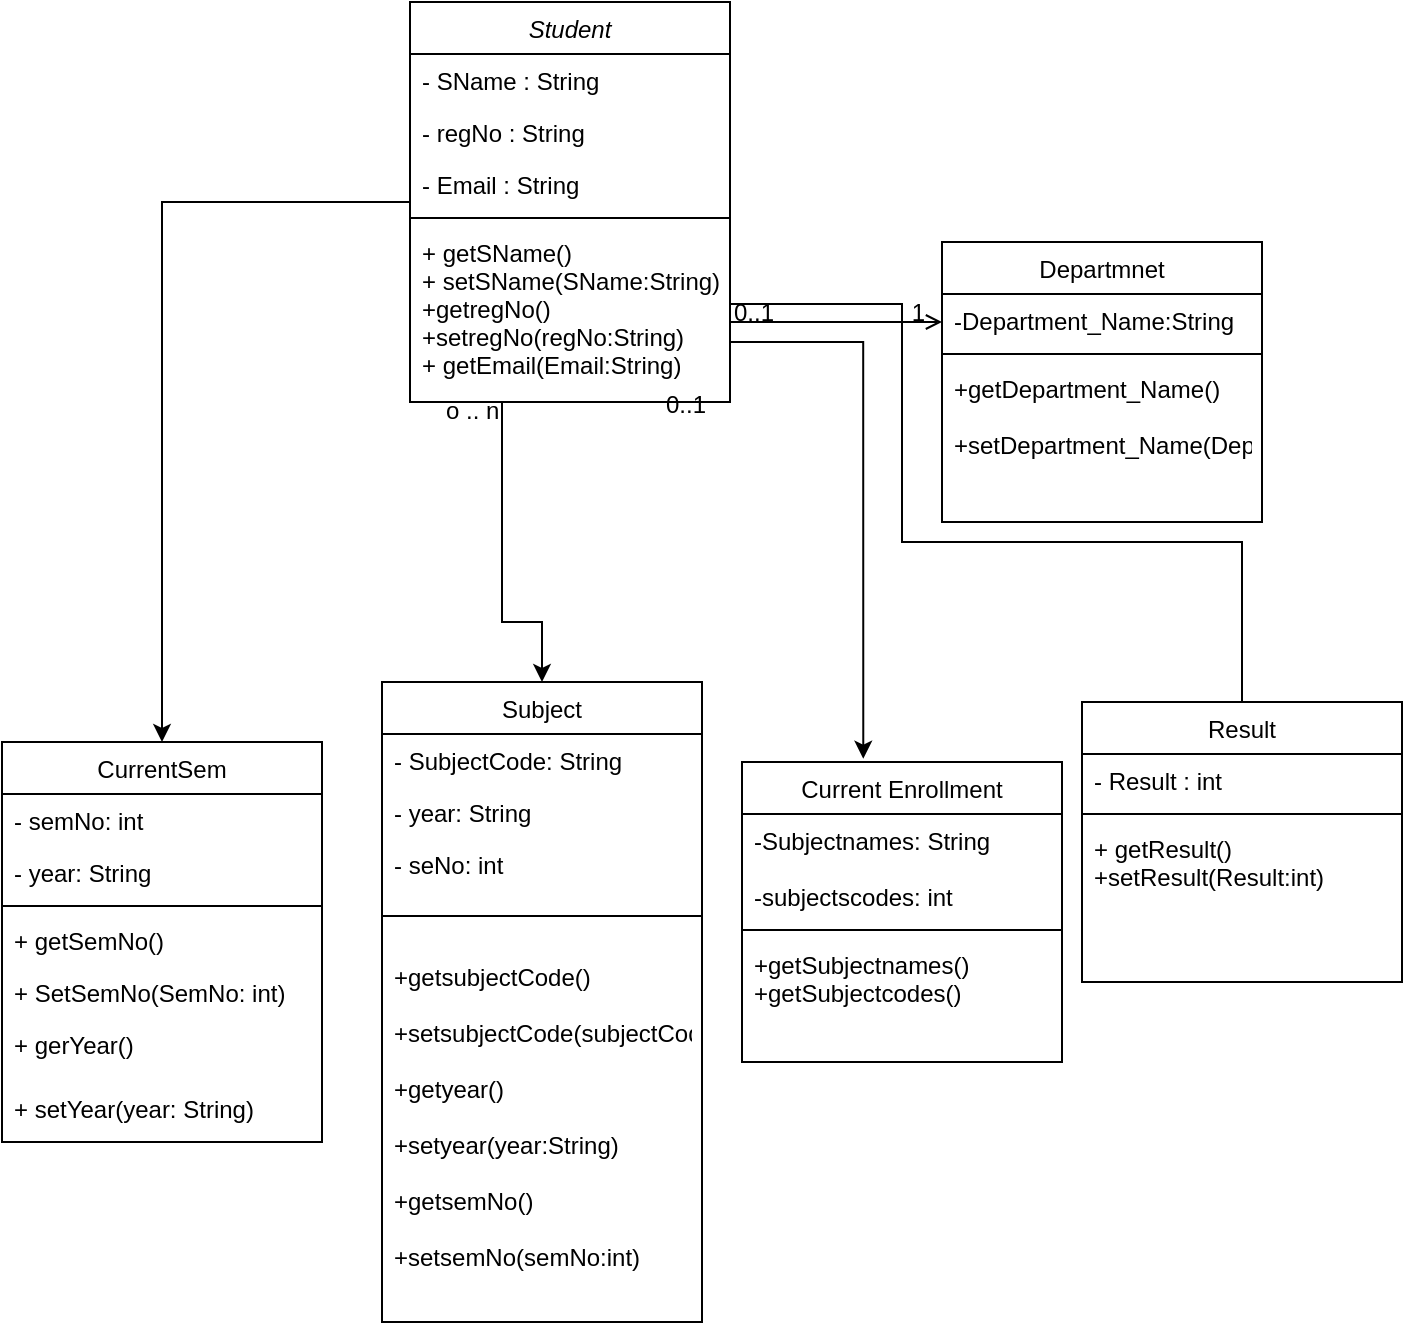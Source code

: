 <mxfile version="24.4.4" type="github">
  <diagram id="C5RBs43oDa-KdzZeNtuy" name="Page-1">
    <mxGraphModel dx="1134" dy="668" grid="1" gridSize="10" guides="1" tooltips="1" connect="1" arrows="1" fold="1" page="1" pageScale="1" pageWidth="827" pageHeight="1169" math="0" shadow="0">
      <root>
        <mxCell id="WIyWlLk6GJQsqaUBKTNV-0" />
        <mxCell id="WIyWlLk6GJQsqaUBKTNV-1" parent="WIyWlLk6GJQsqaUBKTNV-0" />
        <mxCell id="XukMJQrTDiA6U_ADbS70-37" style="edgeStyle=orthogonalEdgeStyle;rounded=0;orthogonalLoop=1;jettySize=auto;html=1;entryX=0.5;entryY=0;entryDx=0;entryDy=0;" edge="1" parent="WIyWlLk6GJQsqaUBKTNV-1" source="XukMJQrTDiA6U_ADbS70-40" target="XukMJQrTDiA6U_ADbS70-46">
          <mxGeometry relative="1" as="geometry" />
        </mxCell>
        <mxCell id="XukMJQrTDiA6U_ADbS70-38" style="edgeStyle=orthogonalEdgeStyle;rounded=0;orthogonalLoop=1;jettySize=auto;html=1;entryX=0.5;entryY=0;entryDx=0;entryDy=0;" edge="1" parent="WIyWlLk6GJQsqaUBKTNV-1" source="XukMJQrTDiA6U_ADbS70-40" target="XukMJQrTDiA6U_ADbS70-54">
          <mxGeometry relative="1" as="geometry">
            <Array as="points">
              <mxPoint x="310" y="370" />
              <mxPoint x="330" y="370" />
            </Array>
          </mxGeometry>
        </mxCell>
        <mxCell id="XukMJQrTDiA6U_ADbS70-39" style="edgeStyle=orthogonalEdgeStyle;rounded=0;orthogonalLoop=1;jettySize=auto;html=1;entryX=0.379;entryY=-0.011;entryDx=0;entryDy=0;entryPerimeter=0;" edge="1" parent="WIyWlLk6GJQsqaUBKTNV-1" source="XukMJQrTDiA6U_ADbS70-40" target="XukMJQrTDiA6U_ADbS70-70">
          <mxGeometry relative="1" as="geometry">
            <Array as="points">
              <mxPoint x="491" y="230" />
            </Array>
          </mxGeometry>
        </mxCell>
        <mxCell id="XukMJQrTDiA6U_ADbS70-40" value="Student" style="swimlane;fontStyle=2;align=center;verticalAlign=top;childLayout=stackLayout;horizontal=1;startSize=26;horizontalStack=0;resizeParent=1;resizeLast=0;collapsible=1;marginBottom=0;rounded=0;shadow=0;strokeWidth=1;" vertex="1" parent="WIyWlLk6GJQsqaUBKTNV-1">
          <mxGeometry x="264" y="60" width="160" height="200" as="geometry">
            <mxRectangle x="230" y="140" width="160" height="26" as="alternateBounds" />
          </mxGeometry>
        </mxCell>
        <mxCell id="XukMJQrTDiA6U_ADbS70-41" value="- SName : String" style="text;align=left;verticalAlign=top;spacingLeft=4;spacingRight=4;overflow=hidden;rotatable=0;points=[[0,0.5],[1,0.5]];portConstraint=eastwest;" vertex="1" parent="XukMJQrTDiA6U_ADbS70-40">
          <mxGeometry y="26" width="160" height="26" as="geometry" />
        </mxCell>
        <mxCell id="XukMJQrTDiA6U_ADbS70-42" value="- regNo : String" style="text;align=left;verticalAlign=top;spacingLeft=4;spacingRight=4;overflow=hidden;rotatable=0;points=[[0,0.5],[1,0.5]];portConstraint=eastwest;rounded=0;shadow=0;html=0;" vertex="1" parent="XukMJQrTDiA6U_ADbS70-40">
          <mxGeometry y="52" width="160" height="26" as="geometry" />
        </mxCell>
        <mxCell id="XukMJQrTDiA6U_ADbS70-43" value="- Email : String" style="text;align=left;verticalAlign=top;spacingLeft=4;spacingRight=4;overflow=hidden;rotatable=0;points=[[0,0.5],[1,0.5]];portConstraint=eastwest;rounded=0;shadow=0;html=0;" vertex="1" parent="XukMJQrTDiA6U_ADbS70-40">
          <mxGeometry y="78" width="160" height="26" as="geometry" />
        </mxCell>
        <mxCell id="XukMJQrTDiA6U_ADbS70-44" value="" style="line;html=1;strokeWidth=1;align=left;verticalAlign=middle;spacingTop=-1;spacingLeft=3;spacingRight=3;rotatable=0;labelPosition=right;points=[];portConstraint=eastwest;" vertex="1" parent="XukMJQrTDiA6U_ADbS70-40">
          <mxGeometry y="104" width="160" height="8" as="geometry" />
        </mxCell>
        <mxCell id="XukMJQrTDiA6U_ADbS70-45" value="+ getSName()&#xa;+ setSName(SName:String)&#xa;+getregNo()&#xa;+setregNo(regNo:String)&#xa;+ getEmail(Email:String)" style="text;align=left;verticalAlign=top;spacingLeft=4;spacingRight=4;overflow=hidden;rotatable=0;points=[[0,0.5],[1,0.5]];portConstraint=eastwest;" vertex="1" parent="XukMJQrTDiA6U_ADbS70-40">
          <mxGeometry y="112" width="160" height="78" as="geometry" />
        </mxCell>
        <mxCell id="XukMJQrTDiA6U_ADbS70-46" value="CurrentSem" style="swimlane;fontStyle=0;align=center;verticalAlign=top;childLayout=stackLayout;horizontal=1;startSize=26;horizontalStack=0;resizeParent=1;resizeLast=0;collapsible=1;marginBottom=0;rounded=0;shadow=0;strokeWidth=1;" vertex="1" parent="WIyWlLk6GJQsqaUBKTNV-1">
          <mxGeometry x="60" y="430" width="160" height="200" as="geometry">
            <mxRectangle x="130" y="380" width="160" height="26" as="alternateBounds" />
          </mxGeometry>
        </mxCell>
        <mxCell id="XukMJQrTDiA6U_ADbS70-47" value="- semNo: int" style="text;align=left;verticalAlign=top;spacingLeft=4;spacingRight=4;overflow=hidden;rotatable=0;points=[[0,0.5],[1,0.5]];portConstraint=eastwest;" vertex="1" parent="XukMJQrTDiA6U_ADbS70-46">
          <mxGeometry y="26" width="160" height="26" as="geometry" />
        </mxCell>
        <mxCell id="XukMJQrTDiA6U_ADbS70-48" value="- year: String" style="text;align=left;verticalAlign=top;spacingLeft=4;spacingRight=4;overflow=hidden;rotatable=0;points=[[0,0.5],[1,0.5]];portConstraint=eastwest;rounded=0;shadow=0;html=0;" vertex="1" parent="XukMJQrTDiA6U_ADbS70-46">
          <mxGeometry y="52" width="160" height="26" as="geometry" />
        </mxCell>
        <mxCell id="XukMJQrTDiA6U_ADbS70-49" value="" style="line;html=1;strokeWidth=1;align=left;verticalAlign=middle;spacingTop=-1;spacingLeft=3;spacingRight=3;rotatable=0;labelPosition=right;points=[];portConstraint=eastwest;" vertex="1" parent="XukMJQrTDiA6U_ADbS70-46">
          <mxGeometry y="78" width="160" height="8" as="geometry" />
        </mxCell>
        <mxCell id="XukMJQrTDiA6U_ADbS70-50" value="+ getSemNo()&#xa;" style="text;align=left;verticalAlign=top;spacingLeft=4;spacingRight=4;overflow=hidden;rotatable=0;points=[[0,0.5],[1,0.5]];portConstraint=eastwest;fontStyle=0" vertex="1" parent="XukMJQrTDiA6U_ADbS70-46">
          <mxGeometry y="86" width="160" height="26" as="geometry" />
        </mxCell>
        <mxCell id="XukMJQrTDiA6U_ADbS70-51" value="+ SetSemNo(SemNo: int)" style="text;align=left;verticalAlign=top;spacingLeft=4;spacingRight=4;overflow=hidden;rotatable=0;points=[[0,0.5],[1,0.5]];portConstraint=eastwest;fontStyle=0" vertex="1" parent="XukMJQrTDiA6U_ADbS70-46">
          <mxGeometry y="112" width="160" height="26" as="geometry" />
        </mxCell>
        <mxCell id="XukMJQrTDiA6U_ADbS70-52" value="+ gerYear()" style="text;align=left;verticalAlign=top;spacingLeft=4;spacingRight=4;overflow=hidden;rotatable=0;points=[[0,0.5],[1,0.5]];portConstraint=eastwest;fontStyle=0" vertex="1" parent="XukMJQrTDiA6U_ADbS70-46">
          <mxGeometry y="138" width="160" height="32" as="geometry" />
        </mxCell>
        <mxCell id="XukMJQrTDiA6U_ADbS70-53" value="+ setYear(year: String)" style="text;align=left;verticalAlign=top;spacingLeft=4;spacingRight=4;overflow=hidden;rotatable=0;points=[[0,0.5],[1,0.5]];portConstraint=eastwest;fontStyle=0" vertex="1" parent="XukMJQrTDiA6U_ADbS70-46">
          <mxGeometry y="170" width="160" height="26" as="geometry" />
        </mxCell>
        <mxCell id="XukMJQrTDiA6U_ADbS70-54" value="Subject" style="swimlane;fontStyle=0;align=center;verticalAlign=top;childLayout=stackLayout;horizontal=1;startSize=26;horizontalStack=0;resizeParent=1;resizeLast=0;collapsible=1;marginBottom=0;rounded=0;shadow=0;strokeWidth=1;" vertex="1" parent="WIyWlLk6GJQsqaUBKTNV-1">
          <mxGeometry x="250" y="400" width="160" height="320" as="geometry">
            <mxRectangle x="340" y="380" width="170" height="26" as="alternateBounds" />
          </mxGeometry>
        </mxCell>
        <mxCell id="XukMJQrTDiA6U_ADbS70-55" value="- SubjectCode: String" style="text;align=left;verticalAlign=top;spacingLeft=4;spacingRight=4;overflow=hidden;rotatable=0;points=[[0,0.5],[1,0.5]];portConstraint=eastwest;" vertex="1" parent="XukMJQrTDiA6U_ADbS70-54">
          <mxGeometry y="26" width="160" height="26" as="geometry" />
        </mxCell>
        <mxCell id="XukMJQrTDiA6U_ADbS70-56" value="- year: String" style="text;align=left;verticalAlign=top;spacingLeft=4;spacingRight=4;overflow=hidden;rotatable=0;points=[[0,0.5],[1,0.5]];portConstraint=eastwest;" vertex="1" parent="XukMJQrTDiA6U_ADbS70-54">
          <mxGeometry y="52" width="160" height="26" as="geometry" />
        </mxCell>
        <mxCell id="XukMJQrTDiA6U_ADbS70-57" value="- seNo: int" style="text;align=left;verticalAlign=top;spacingLeft=4;spacingRight=4;overflow=hidden;rotatable=0;points=[[0,0.5],[1,0.5]];portConstraint=eastwest;" vertex="1" parent="XukMJQrTDiA6U_ADbS70-54">
          <mxGeometry y="78" width="160" height="22" as="geometry" />
        </mxCell>
        <mxCell id="XukMJQrTDiA6U_ADbS70-58" value="" style="line;html=1;strokeWidth=1;align=left;verticalAlign=middle;spacingTop=-1;spacingLeft=3;spacingRight=3;rotatable=0;labelPosition=right;points=[];portConstraint=eastwest;" vertex="1" parent="XukMJQrTDiA6U_ADbS70-54">
          <mxGeometry y="100" width="160" height="34" as="geometry" />
        </mxCell>
        <mxCell id="XukMJQrTDiA6U_ADbS70-59" value="+getsubjectCode()&#xa;  &#xa;+setsubjectCode(subjectCode:String)&#xa;  &#xa;+getyear()&#xa;  &#xa;+setyear(year:String)&#xa;  &#xa;+getsemNo()&#xa;  &#xa;+setsemNo(semNo:int)&#xa;  &#xa; &#xa;&#xa;&#xa;" style="text;align=left;verticalAlign=top;spacingLeft=4;spacingRight=4;overflow=hidden;rotatable=0;points=[[0,0.5],[1,0.5]];portConstraint=eastwest;" vertex="1" parent="XukMJQrTDiA6U_ADbS70-54">
          <mxGeometry y="134" width="160" height="182" as="geometry" />
        </mxCell>
        <mxCell id="XukMJQrTDiA6U_ADbS70-60" value="Departmnet" style="swimlane;fontStyle=0;align=center;verticalAlign=top;childLayout=stackLayout;horizontal=1;startSize=26;horizontalStack=0;resizeParent=1;resizeLast=0;collapsible=1;marginBottom=0;rounded=0;shadow=0;strokeWidth=1;" vertex="1" parent="WIyWlLk6GJQsqaUBKTNV-1">
          <mxGeometry x="530" y="180" width="160" height="140" as="geometry">
            <mxRectangle x="550" y="140" width="160" height="26" as="alternateBounds" />
          </mxGeometry>
        </mxCell>
        <mxCell id="XukMJQrTDiA6U_ADbS70-61" value="-Department_Name:String" style="text;align=left;verticalAlign=top;spacingLeft=4;spacingRight=4;overflow=hidden;rotatable=0;points=[[0,0.5],[1,0.5]];portConstraint=eastwest;" vertex="1" parent="XukMJQrTDiA6U_ADbS70-60">
          <mxGeometry y="26" width="160" height="26" as="geometry" />
        </mxCell>
        <mxCell id="XukMJQrTDiA6U_ADbS70-62" value="" style="line;html=1;strokeWidth=1;align=left;verticalAlign=middle;spacingTop=-1;spacingLeft=3;spacingRight=3;rotatable=0;labelPosition=right;points=[];portConstraint=eastwest;" vertex="1" parent="XukMJQrTDiA6U_ADbS70-60">
          <mxGeometry y="52" width="160" height="8" as="geometry" />
        </mxCell>
        <mxCell id="XukMJQrTDiA6U_ADbS70-63" value="+getDepartment_Name()&#xa;&#xa;+setDepartment_Name(Department_Name:String)" style="text;align=left;verticalAlign=top;spacingLeft=4;spacingRight=4;overflow=hidden;rotatable=0;points=[[0,0.5],[1,0.5]];portConstraint=eastwest;" vertex="1" parent="XukMJQrTDiA6U_ADbS70-60">
          <mxGeometry y="60" width="160" height="80" as="geometry" />
        </mxCell>
        <mxCell id="XukMJQrTDiA6U_ADbS70-64" value="" style="endArrow=open;shadow=0;strokeWidth=1;rounded=0;curved=0;endFill=1;edgeStyle=elbowEdgeStyle;elbow=vertical;" edge="1" parent="WIyWlLk6GJQsqaUBKTNV-1" source="XukMJQrTDiA6U_ADbS70-40" target="XukMJQrTDiA6U_ADbS70-60">
          <mxGeometry x="0.5" y="41" relative="1" as="geometry">
            <mxPoint x="390" y="202" as="sourcePoint" />
            <mxPoint x="550" y="202" as="targetPoint" />
            <mxPoint x="-40" y="32" as="offset" />
          </mxGeometry>
        </mxCell>
        <mxCell id="XukMJQrTDiA6U_ADbS70-65" value="0..1" style="resizable=0;align=left;verticalAlign=bottom;labelBackgroundColor=none;fontSize=12;" connectable="0" vertex="1" parent="XukMJQrTDiA6U_ADbS70-64">
          <mxGeometry x="-1" relative="1" as="geometry">
            <mxPoint y="4" as="offset" />
          </mxGeometry>
        </mxCell>
        <mxCell id="XukMJQrTDiA6U_ADbS70-66" value="1" style="resizable=0;align=right;verticalAlign=bottom;labelBackgroundColor=none;fontSize=12;" connectable="0" vertex="1" parent="XukMJQrTDiA6U_ADbS70-64">
          <mxGeometry x="1" relative="1" as="geometry">
            <mxPoint x="-7" y="4" as="offset" />
          </mxGeometry>
        </mxCell>
        <mxCell id="XukMJQrTDiA6U_ADbS70-67" value="o .. n" style="resizable=0;align=left;verticalAlign=bottom;labelBackgroundColor=none;fontSize=12;" connectable="0" vertex="1" parent="WIyWlLk6GJQsqaUBKTNV-1">
          <mxGeometry x="390" y="170" as="geometry">
            <mxPoint x="-110" y="103" as="offset" />
          </mxGeometry>
        </mxCell>
        <mxCell id="XukMJQrTDiA6U_ADbS70-68" style="edgeStyle=orthogonalEdgeStyle;rounded=0;orthogonalLoop=1;jettySize=auto;html=1;exitX=1;exitY=0.5;exitDx=0;exitDy=0;entryX=0.5;entryY=0;entryDx=0;entryDy=0;" edge="1" parent="WIyWlLk6GJQsqaUBKTNV-1" source="XukMJQrTDiA6U_ADbS70-45">
          <mxGeometry relative="1" as="geometry">
            <mxPoint x="690" y="420" as="targetPoint" />
            <Array as="points">
              <mxPoint x="510" y="211" />
              <mxPoint x="510" y="330" />
              <mxPoint x="680" y="330" />
              <mxPoint x="680" y="420" />
            </Array>
          </mxGeometry>
        </mxCell>
        <mxCell id="XukMJQrTDiA6U_ADbS70-69" value="0..1" style="resizable=0;align=left;verticalAlign=bottom;labelBackgroundColor=none;fontSize=12;" connectable="0" vertex="1" parent="WIyWlLk6GJQsqaUBKTNV-1">
          <mxGeometry x="390" y="270" as="geometry" />
        </mxCell>
        <mxCell id="XukMJQrTDiA6U_ADbS70-70" value="Current Enrollment" style="swimlane;fontStyle=0;align=center;verticalAlign=top;childLayout=stackLayout;horizontal=1;startSize=26;horizontalStack=0;resizeParent=1;resizeLast=0;collapsible=1;marginBottom=0;rounded=0;shadow=0;strokeWidth=1;" vertex="1" parent="WIyWlLk6GJQsqaUBKTNV-1">
          <mxGeometry x="430" y="440" width="160" height="150" as="geometry">
            <mxRectangle x="550" y="140" width="160" height="26" as="alternateBounds" />
          </mxGeometry>
        </mxCell>
        <mxCell id="XukMJQrTDiA6U_ADbS70-71" value="-Subjectnames: String&#xa;  &#xa;-subjectscodes: int&#xa;  &#xa; &#xa;" style="text;align=left;verticalAlign=top;spacingLeft=4;spacingRight=4;overflow=hidden;rotatable=0;points=[[0,0.5],[1,0.5]];portConstraint=eastwest;" vertex="1" parent="XukMJQrTDiA6U_ADbS70-70">
          <mxGeometry y="26" width="160" height="54" as="geometry" />
        </mxCell>
        <mxCell id="XukMJQrTDiA6U_ADbS70-72" value="" style="line;html=1;strokeWidth=1;align=left;verticalAlign=middle;spacingTop=-1;spacingLeft=3;spacingRight=3;rotatable=0;labelPosition=right;points=[];portConstraint=eastwest;" vertex="1" parent="XukMJQrTDiA6U_ADbS70-70">
          <mxGeometry y="80" width="160" height="8" as="geometry" />
        </mxCell>
        <mxCell id="XukMJQrTDiA6U_ADbS70-73" value="+getSubjectnames()&#xa;+getSubjectcodes()" style="text;align=left;verticalAlign=top;spacingLeft=4;spacingRight=4;overflow=hidden;rotatable=0;points=[[0,0.5],[1,0.5]];portConstraint=eastwest;" vertex="1" parent="XukMJQrTDiA6U_ADbS70-70">
          <mxGeometry y="88" width="160" height="62" as="geometry" />
        </mxCell>
        <mxCell id="XukMJQrTDiA6U_ADbS70-74" value="Result" style="swimlane;fontStyle=0;align=center;verticalAlign=top;childLayout=stackLayout;horizontal=1;startSize=26;horizontalStack=0;resizeParent=1;resizeLast=0;collapsible=1;marginBottom=0;rounded=0;shadow=0;strokeWidth=1;" vertex="1" parent="WIyWlLk6GJQsqaUBKTNV-1">
          <mxGeometry x="600" y="410" width="160" height="140" as="geometry">
            <mxRectangle x="550" y="140" width="160" height="26" as="alternateBounds" />
          </mxGeometry>
        </mxCell>
        <mxCell id="XukMJQrTDiA6U_ADbS70-75" value="- Result : int" style="text;align=left;verticalAlign=top;spacingLeft=4;spacingRight=4;overflow=hidden;rotatable=0;points=[[0,0.5],[1,0.5]];portConstraint=eastwest;" vertex="1" parent="XukMJQrTDiA6U_ADbS70-74">
          <mxGeometry y="26" width="160" height="26" as="geometry" />
        </mxCell>
        <mxCell id="XukMJQrTDiA6U_ADbS70-76" value="" style="line;html=1;strokeWidth=1;align=left;verticalAlign=middle;spacingTop=-1;spacingLeft=3;spacingRight=3;rotatable=0;labelPosition=right;points=[];portConstraint=eastwest;" vertex="1" parent="XukMJQrTDiA6U_ADbS70-74">
          <mxGeometry y="52" width="160" height="8" as="geometry" />
        </mxCell>
        <mxCell id="XukMJQrTDiA6U_ADbS70-77" value="+ getResult()&#xa;+setResult(Result:int)" style="text;align=left;verticalAlign=top;spacingLeft=4;spacingRight=4;overflow=hidden;rotatable=0;points=[[0,0.5],[1,0.5]];portConstraint=eastwest;" vertex="1" parent="XukMJQrTDiA6U_ADbS70-74">
          <mxGeometry y="60" width="160" height="80" as="geometry" />
        </mxCell>
      </root>
    </mxGraphModel>
  </diagram>
</mxfile>
